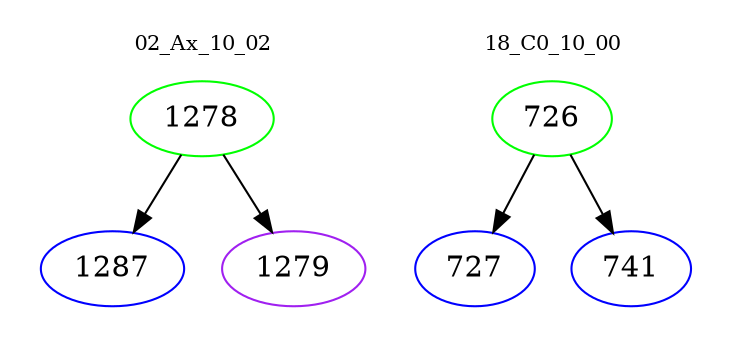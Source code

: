 digraph{
subgraph cluster_0 {
color = white
label = "02_Ax_10_02";
fontsize=10;
T0_1278 [label="1278", color="green"]
T0_1278 -> T0_1287 [color="black"]
T0_1287 [label="1287", color="blue"]
T0_1278 -> T0_1279 [color="black"]
T0_1279 [label="1279", color="purple"]
}
subgraph cluster_1 {
color = white
label = "18_C0_10_00";
fontsize=10;
T1_726 [label="726", color="green"]
T1_726 -> T1_727 [color="black"]
T1_727 [label="727", color="blue"]
T1_726 -> T1_741 [color="black"]
T1_741 [label="741", color="blue"]
}
}
